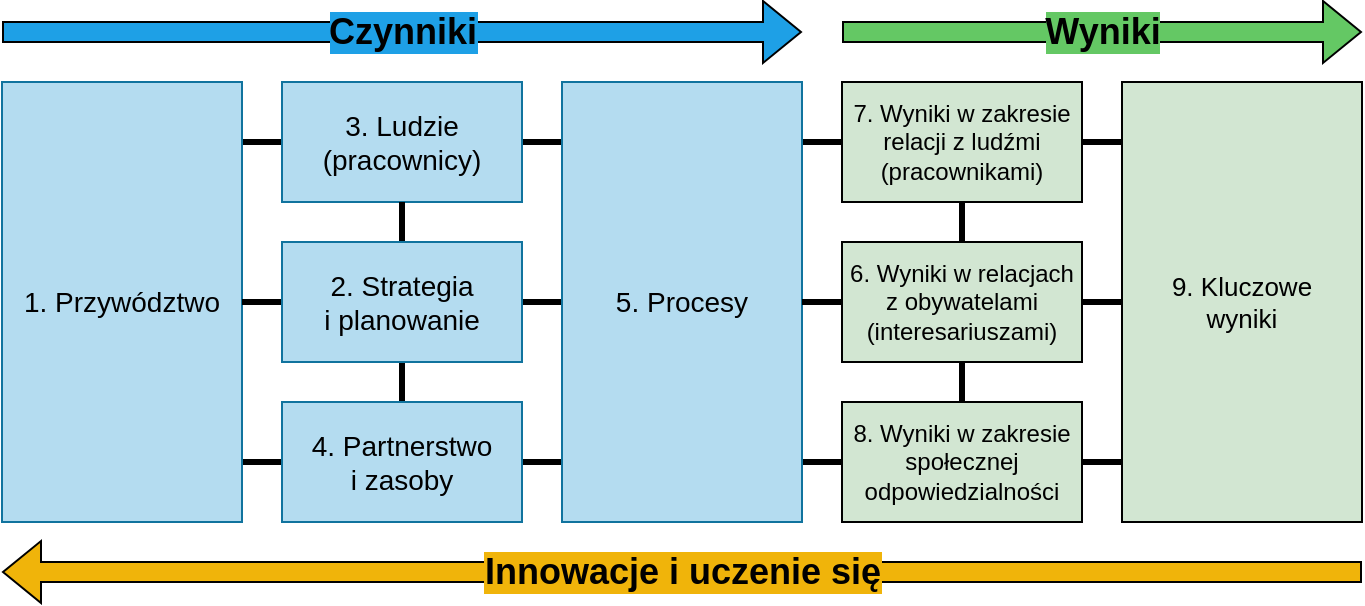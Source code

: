 <mxfile version="22.0.3" type="device">
  <diagram name="Strona-1" id="d-x3pqmmjhRauYD6z-Ve">
    <mxGraphModel dx="726" dy="486" grid="1" gridSize="10" guides="1" tooltips="1" connect="1" arrows="1" fold="1" page="1" pageScale="1" pageWidth="827" pageHeight="1169" math="0" shadow="0">
      <root>
        <mxCell id="0" />
        <mxCell id="1" parent="0" />
        <mxCell id="VCqQkSh3rKQYATlJborZ-23" value="" style="endArrow=none;html=1;rounded=0;exitX=1.005;exitY=0.86;exitDx=0;exitDy=0;exitPerimeter=0;entryX=-0.004;entryY=0.857;entryDx=0;entryDy=0;entryPerimeter=0;strokeWidth=3;" edge="1" parent="1">
          <mxGeometry width="50" height="50" relative="1" as="geometry">
            <mxPoint x="200" y="190" as="sourcePoint" />
            <mxPoint x="640" y="190" as="targetPoint" />
          </mxGeometry>
        </mxCell>
        <mxCell id="VCqQkSh3rKQYATlJborZ-21" value="" style="endArrow=none;html=1;rounded=0;exitX=1.005;exitY=0.86;exitDx=0;exitDy=0;exitPerimeter=0;entryX=-0.004;entryY=0.857;entryDx=0;entryDy=0;entryPerimeter=0;strokeWidth=3;" edge="1" parent="1">
          <mxGeometry width="50" height="50" relative="1" as="geometry">
            <mxPoint x="200.0" y="350" as="sourcePoint" />
            <mxPoint x="640" y="350" as="targetPoint" />
          </mxGeometry>
        </mxCell>
        <mxCell id="VCqQkSh3rKQYATlJborZ-1" value="1. Przywództwo" style="rounded=0;whiteSpace=wrap;html=1;fontSize=14;fillColor=#b4dcf0;strokeColor=#10739e;" vertex="1" parent="1">
          <mxGeometry x="80" y="160" width="120" height="220" as="geometry" />
        </mxCell>
        <mxCell id="VCqQkSh3rKQYATlJborZ-2" value="3. Ludzie (pracownicy)" style="rounded=0;whiteSpace=wrap;html=1;fontSize=14;fillColor=#b4dcf0;strokeColor=#10739e;" vertex="1" parent="1">
          <mxGeometry x="220" y="160" width="120" height="60" as="geometry" />
        </mxCell>
        <mxCell id="VCqQkSh3rKQYATlJborZ-10" value="" style="edgeStyle=orthogonalEdgeStyle;rounded=0;orthogonalLoop=1;jettySize=auto;html=1;endArrow=none;endFill=0;strokeWidth=3;" edge="1" parent="1" source="VCqQkSh3rKQYATlJborZ-3" target="VCqQkSh3rKQYATlJborZ-1">
          <mxGeometry relative="1" as="geometry" />
        </mxCell>
        <mxCell id="VCqQkSh3rKQYATlJborZ-13" value="" style="edgeStyle=orthogonalEdgeStyle;rounded=0;orthogonalLoop=1;jettySize=auto;html=1;endArrow=none;endFill=0;strokeWidth=3;" edge="1" parent="1" source="VCqQkSh3rKQYATlJborZ-3" target="VCqQkSh3rKQYATlJborZ-5">
          <mxGeometry relative="1" as="geometry" />
        </mxCell>
        <mxCell id="VCqQkSh3rKQYATlJborZ-18" value="" style="edgeStyle=orthogonalEdgeStyle;rounded=0;orthogonalLoop=1;jettySize=auto;html=1;endArrow=none;endFill=0;strokeWidth=3;" edge="1" parent="1" source="VCqQkSh3rKQYATlJborZ-3" target="VCqQkSh3rKQYATlJborZ-2">
          <mxGeometry relative="1" as="geometry" />
        </mxCell>
        <mxCell id="VCqQkSh3rKQYATlJborZ-19" value="" style="edgeStyle=orthogonalEdgeStyle;rounded=0;orthogonalLoop=1;jettySize=auto;html=1;endArrow=none;endFill=0;strokeWidth=3;" edge="1" parent="1" source="VCqQkSh3rKQYATlJborZ-3" target="VCqQkSh3rKQYATlJborZ-4">
          <mxGeometry relative="1" as="geometry" />
        </mxCell>
        <mxCell id="VCqQkSh3rKQYATlJborZ-3" value="2. Strategia &lt;br style=&quot;font-size: 14px;&quot;&gt;i planowanie" style="rounded=0;whiteSpace=wrap;html=1;fontSize=14;fillColor=#b4dcf0;strokeColor=#10739e;" vertex="1" parent="1">
          <mxGeometry x="220" y="240" width="120" height="60" as="geometry" />
        </mxCell>
        <mxCell id="VCqQkSh3rKQYATlJborZ-4" value="4. Partnerstwo &lt;br style=&quot;font-size: 14px;&quot;&gt;i zasoby" style="rounded=0;whiteSpace=wrap;html=1;fontSize=14;fillColor=#b4dcf0;strokeColor=#10739e;" vertex="1" parent="1">
          <mxGeometry x="220" y="320" width="120" height="60" as="geometry" />
        </mxCell>
        <mxCell id="VCqQkSh3rKQYATlJborZ-5" value="5. Procesy" style="rounded=0;whiteSpace=wrap;html=1;fontSize=14;fillColor=#b4dcf0;strokeColor=#10739e;" vertex="1" parent="1">
          <mxGeometry x="360" y="160" width="120" height="220" as="geometry" />
        </mxCell>
        <mxCell id="VCqQkSh3rKQYATlJborZ-20" value="" style="edgeStyle=orthogonalEdgeStyle;rounded=0;orthogonalLoop=1;jettySize=auto;html=1;endArrow=none;endFill=0;strokeWidth=3;" edge="1" parent="1" source="VCqQkSh3rKQYATlJborZ-6" target="VCqQkSh3rKQYATlJborZ-8">
          <mxGeometry relative="1" as="geometry" />
        </mxCell>
        <mxCell id="VCqQkSh3rKQYATlJborZ-6" value="7. Wyniki w zakresie relacji z ludźmi (pracownikami)" style="rounded=0;whiteSpace=wrap;html=1;fontSize=12;fillColor=#d2e6d2;" vertex="1" parent="1">
          <mxGeometry x="500" y="160" width="120" height="60" as="geometry" />
        </mxCell>
        <mxCell id="VCqQkSh3rKQYATlJborZ-14" value="" style="edgeStyle=orthogonalEdgeStyle;rounded=0;orthogonalLoop=1;jettySize=auto;html=1;endArrow=none;endFill=0;strokeWidth=3;" edge="1" parent="1" source="VCqQkSh3rKQYATlJborZ-7" target="VCqQkSh3rKQYATlJborZ-5">
          <mxGeometry relative="1" as="geometry" />
        </mxCell>
        <mxCell id="VCqQkSh3rKQYATlJborZ-15" value="" style="edgeStyle=orthogonalEdgeStyle;rounded=0;orthogonalLoop=1;jettySize=auto;html=1;endArrow=none;endFill=0;strokeWidth=3;" edge="1" parent="1" source="VCqQkSh3rKQYATlJborZ-7" target="VCqQkSh3rKQYATlJborZ-9">
          <mxGeometry relative="1" as="geometry" />
        </mxCell>
        <mxCell id="VCqQkSh3rKQYATlJborZ-7" value="6. Wyniki w relacjach z obywatelami (interesariuszami)" style="rounded=0;whiteSpace=wrap;html=1;fontSize=12;fillColor=#d2e6d2;" vertex="1" parent="1">
          <mxGeometry x="500" y="240" width="120" height="60" as="geometry" />
        </mxCell>
        <mxCell id="VCqQkSh3rKQYATlJborZ-8" value="8. Wyniki w zakresie społecznej odpowiedzialności" style="rounded=0;whiteSpace=wrap;html=1;fontSize=12;fillColor=#d2e6d2;" vertex="1" parent="1">
          <mxGeometry x="500" y="320" width="120" height="60" as="geometry" />
        </mxCell>
        <mxCell id="VCqQkSh3rKQYATlJborZ-9" value="9. Kluczowe &lt;br style=&quot;font-size: 14px;&quot;&gt;wyniki" style="rounded=0;whiteSpace=wrap;html=1;fontSize=13;fillColor=#d2e6d2;gradientColor=none;strokeColor=#000000;" vertex="1" parent="1">
          <mxGeometry x="640" y="160" width="120" height="220" as="geometry" />
        </mxCell>
        <mxCell id="VCqQkSh3rKQYATlJborZ-25" value="" style="shape=flexArrow;endArrow=none;html=1;rounded=0;startArrow=block;endFill=0;fillColor=#f0b40a;strokeColor=#000000;" edge="1" parent="1">
          <mxGeometry width="50" height="50" relative="1" as="geometry">
            <mxPoint x="80" y="405" as="sourcePoint" />
            <mxPoint x="760" y="405" as="targetPoint" />
          </mxGeometry>
        </mxCell>
        <mxCell id="VCqQkSh3rKQYATlJborZ-28" value="Innowacje i uczenie się" style="edgeLabel;html=1;align=center;verticalAlign=middle;resizable=0;points=[];fontSize=18;labelBackgroundColor=#f0b40a;fontStyle=1" vertex="1" connectable="0" parent="VCqQkSh3rKQYATlJborZ-25">
          <mxGeometry relative="1" as="geometry">
            <mxPoint as="offset" />
          </mxGeometry>
        </mxCell>
        <mxCell id="VCqQkSh3rKQYATlJborZ-26" value="" style="shape=flexArrow;endArrow=block;html=1;rounded=0;startArrow=none;endFill=0;startFill=0;fillColor=#1ea0e6;strokeColor=#000000;fontSize=18;" edge="1" parent="1">
          <mxGeometry width="50" height="50" relative="1" as="geometry">
            <mxPoint x="80" y="135" as="sourcePoint" />
            <mxPoint x="480" y="135" as="targetPoint" />
          </mxGeometry>
        </mxCell>
        <mxCell id="VCqQkSh3rKQYATlJborZ-30" value="Czynniki" style="edgeLabel;html=1;align=center;verticalAlign=middle;resizable=0;points=[];fontSize=18;fontStyle=1;labelBackgroundColor=#1ea0e6;" vertex="1" connectable="0" parent="VCqQkSh3rKQYATlJborZ-26">
          <mxGeometry relative="1" as="geometry">
            <mxPoint as="offset" />
          </mxGeometry>
        </mxCell>
        <mxCell id="VCqQkSh3rKQYATlJborZ-27" value="" style="shape=flexArrow;endArrow=block;html=1;rounded=0;startArrow=none;endFill=0;startFill=0;fillColor=#64c864;" edge="1" parent="1">
          <mxGeometry width="50" height="50" relative="1" as="geometry">
            <mxPoint x="500" y="135" as="sourcePoint" />
            <mxPoint x="760" y="135" as="targetPoint" />
          </mxGeometry>
        </mxCell>
        <mxCell id="VCqQkSh3rKQYATlJborZ-29" value="Wyniki" style="edgeLabel;html=1;align=center;verticalAlign=middle;resizable=0;points=[];fontSize=18;fontStyle=1;labelBackgroundColor=#64c864;" vertex="1" connectable="0" parent="VCqQkSh3rKQYATlJborZ-27">
          <mxGeometry relative="1" as="geometry">
            <mxPoint as="offset" />
          </mxGeometry>
        </mxCell>
      </root>
    </mxGraphModel>
  </diagram>
</mxfile>
